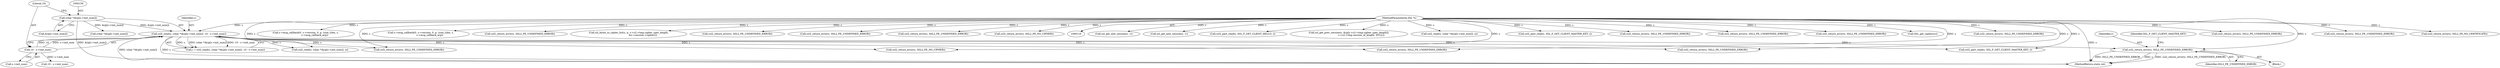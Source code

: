 digraph "0_openssl_86f8fb0e344d62454f8daf3e15236b2b59210756_0@pointer" {
"1000268" [label="(Call,ssl2_return_error(s, SSL2_PE_UNDEFINED_ERROR))"];
"1000147" [label="(Call,ssl2_read(s, (char *)&(p[s->init_num]), 10 - s->init_num))"];
"1000117" [label="(MethodParameterIn,SSL *s)"];
"1000149" [label="(Call,(char *)&(p[s->init_num]))"];
"1000157" [label="(Call,10 - s->init_num)"];
"1000986" [label="(Call,ssl_get_new_session(s, 1))"];
"1000165" [label="(Call,10 - s->init_num)"];
"1000269" [label="(Identifier,s)"];
"1000217" [label="(Call,ssl2_return_error(s, SSL2_PE_NO_CIPHER))"];
"1000909" [label="(Call,ssl_get_new_session(s, 1))"];
"1000840" [label="(Call,ssl2_part_read(s, SSL_F_GET_CLIENT_HELLO, i))"];
"1000923" [label="(Call,ssl_get_prev_session(s, &(p[s->s2->tmp.cipher_spec_length]),\n                                 s->s2->tmp.session_id_length, NULL))"];
"1000824" [label="(Call,ssl2_read(s, (char *)&(p[s->init_num]), n))"];
"1000391" [label="(Call,ssl2_part_read(s, SSL_F_GET_CLIENT_MASTER_KEY, i))"];
"1000913" [label="(Call,ssl2_return_error(s, SSL2_PE_UNDEFINED_ERROR))"];
"1000148" [label="(Identifier,s)"];
"1000960" [label="(Call,ssl2_return_error(s, SSL2_PE_UNDEFINED_ERROR))"];
"1000657" [label="(Call,ssl2_return_error(s, SSL2_PE_UNDEFINED_ERROR))"];
"1001027" [label="(Call,SSL_get_ciphers(s))"];
"1000117" [label="(MethodParameterIn,SSL *s)"];
"1000990" [label="(Call,ssl2_return_error(s, SSL2_PE_UNDEFINED_ERROR))"];
"1000158" [label="(Literal,10)"];
"1000804" [label="(Call,ssl2_return_error(s, SSL2_PE_UNDEFINED_ERROR))"];
"1000375" [label="(Call,ssl2_read(s, (char *)&(p[s->init_num]), n))"];
"1000457" [label="(Call,ssl2_return_error(s, SSL2_PE_UNDEFINED_ERROR))"];
"1000267" [label="(Block,)"];
"1000145" [label="(Call,i = ssl2_read(s, (char *)&(p[s->init_num]), 10 - s->init_num))"];
"1001166" [label="(MethodReturn,static int)"];
"1000975" [label="(Call,ssl2_return_error(s, SSL2_PE_NO_CERTIFICATE))"];
"1000149" [label="(Call,(char *)&(p[s->init_num]))"];
"1000849" [label="(Call,s->msg_callback(0, s->version, 0, p, (size_t)len, s,\n                        s->msg_callback_arg))"];
"1000159" [label="(Call,s->init_num)"];
"1000195" [label="(Call,ssl2_return_error(s, SSL2_PE_UNDEFINED_ERROR))"];
"1000272" [label="(Identifier,SSL_F_GET_CLIENT_MASTER_KEY)"];
"1000151" [label="(Call,&(p[s->init_num]))"];
"1000171" [label="(Call,ssl2_part_read(s, SSL_F_GET_CLIENT_MASTER_KEY, i))"];
"1000400" [label="(Call,s->msg_callback(0, s->version, 0, p, (size_t)len, s,\n                        s->msg_callback_arg))"];
"1000675" [label="(Call,ssl2_return_error(s, SSL2_PE_UNDEFINED_ERROR))"];
"1000355" [label="(Call,ssl2_return_error(s, SSL2_PE_UNDEFINED_ERROR))"];
"1000157" [label="(Call,10 - s->init_num)"];
"1001004" [label="(Call,ssl_bytes_to_cipher_list(s, p, s->s2->tmp.cipher_spec_length,\n                                      &s->session->ciphers))"];
"1001135" [label="(Call,ssl2_return_error(s, SSL2_PE_UNDEFINED_ERROR))"];
"1000268" [label="(Call,ssl2_return_error(s, SSL2_PE_UNDEFINED_ERROR))"];
"1000887" [label="(Call,ssl2_return_error(s, SSL2_PE_UNDEFINED_ERROR))"];
"1000377" [label="(Call,(char *)&(p[s->init_num]))"];
"1000745" [label="(Call,ssl2_return_error(s, SSL2_PE_UNDEFINED_ERROR))"];
"1000147" [label="(Call,ssl2_read(s, (char *)&(p[s->init_num]), 10 - s->init_num))"];
"1000538" [label="(Call,ssl2_return_error(s, SSL2_PE_NO_CIPHER))"];
"1000307" [label="(Call,ssl2_return_error(s, SSL2_PE_UNDEFINED_ERROR))"];
"1000270" [label="(Identifier,SSL2_PE_UNDEFINED_ERROR)"];
"1000268" -> "1000267"  [label="AST: "];
"1000268" -> "1000270"  [label="CFG: "];
"1000269" -> "1000268"  [label="AST: "];
"1000270" -> "1000268"  [label="AST: "];
"1000272" -> "1000268"  [label="CFG: "];
"1000268" -> "1001166"  [label="DDG: s"];
"1000268" -> "1001166"  [label="DDG: ssl2_return_error(s, SSL2_PE_UNDEFINED_ERROR)"];
"1000268" -> "1001166"  [label="DDG: SSL2_PE_UNDEFINED_ERROR"];
"1000147" -> "1000268"  [label="DDG: s"];
"1000117" -> "1000268"  [label="DDG: s"];
"1000147" -> "1000145"  [label="AST: "];
"1000147" -> "1000157"  [label="CFG: "];
"1000148" -> "1000147"  [label="AST: "];
"1000149" -> "1000147"  [label="AST: "];
"1000157" -> "1000147"  [label="AST: "];
"1000145" -> "1000147"  [label="CFG: "];
"1000147" -> "1001166"  [label="DDG: (char *)&(p[s->init_num])"];
"1000147" -> "1001166"  [label="DDG: s"];
"1000147" -> "1000145"  [label="DDG: s"];
"1000147" -> "1000145"  [label="DDG: (char *)&(p[s->init_num])"];
"1000147" -> "1000145"  [label="DDG: 10 - s->init_num"];
"1000117" -> "1000147"  [label="DDG: s"];
"1000149" -> "1000147"  [label="DDG: &(p[s->init_num])"];
"1000157" -> "1000147"  [label="DDG: 10"];
"1000157" -> "1000147"  [label="DDG: s->init_num"];
"1000147" -> "1000171"  [label="DDG: s"];
"1000147" -> "1000195"  [label="DDG: s"];
"1000147" -> "1000217"  [label="DDG: s"];
"1000147" -> "1000307"  [label="DDG: s"];
"1000147" -> "1000355"  [label="DDG: s"];
"1000147" -> "1000375"  [label="DDG: s"];
"1000117" -> "1000116"  [label="AST: "];
"1000117" -> "1001166"  [label="DDG: s"];
"1000117" -> "1000171"  [label="DDG: s"];
"1000117" -> "1000195"  [label="DDG: s"];
"1000117" -> "1000217"  [label="DDG: s"];
"1000117" -> "1000307"  [label="DDG: s"];
"1000117" -> "1000355"  [label="DDG: s"];
"1000117" -> "1000375"  [label="DDG: s"];
"1000117" -> "1000391"  [label="DDG: s"];
"1000117" -> "1000400"  [label="DDG: s"];
"1000117" -> "1000457"  [label="DDG: s"];
"1000117" -> "1000538"  [label="DDG: s"];
"1000117" -> "1000657"  [label="DDG: s"];
"1000117" -> "1000675"  [label="DDG: s"];
"1000117" -> "1000745"  [label="DDG: s"];
"1000117" -> "1000804"  [label="DDG: s"];
"1000117" -> "1000824"  [label="DDG: s"];
"1000117" -> "1000840"  [label="DDG: s"];
"1000117" -> "1000849"  [label="DDG: s"];
"1000117" -> "1000887"  [label="DDG: s"];
"1000117" -> "1000909"  [label="DDG: s"];
"1000117" -> "1000913"  [label="DDG: s"];
"1000117" -> "1000923"  [label="DDG: s"];
"1000117" -> "1000960"  [label="DDG: s"];
"1000117" -> "1000975"  [label="DDG: s"];
"1000117" -> "1000986"  [label="DDG: s"];
"1000117" -> "1000990"  [label="DDG: s"];
"1000117" -> "1001004"  [label="DDG: s"];
"1000117" -> "1001027"  [label="DDG: s"];
"1000117" -> "1001135"  [label="DDG: s"];
"1000149" -> "1000151"  [label="CFG: "];
"1000150" -> "1000149"  [label="AST: "];
"1000151" -> "1000149"  [label="AST: "];
"1000158" -> "1000149"  [label="CFG: "];
"1000149" -> "1001166"  [label="DDG: &(p[s->init_num])"];
"1000149" -> "1000377"  [label="DDG: &(p[s->init_num])"];
"1000157" -> "1000159"  [label="CFG: "];
"1000158" -> "1000157"  [label="AST: "];
"1000159" -> "1000157"  [label="AST: "];
"1000157" -> "1000165"  [label="DDG: s->init_num"];
}
